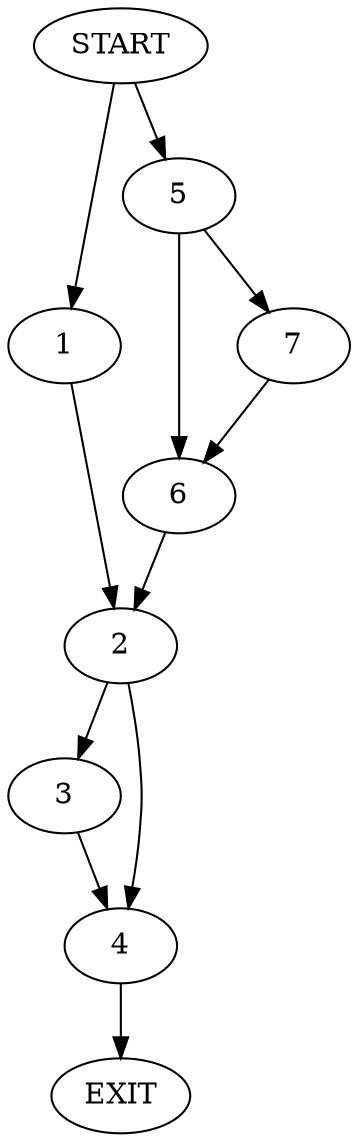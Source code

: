 digraph {
0 [label="START"]
8 [label="EXIT"]
0 -> 1
1 -> 2
2 -> 3
2 -> 4
0 -> 5
5 -> 6
5 -> 7
7 -> 6
6 -> 2
4 -> 8
3 -> 4
}
